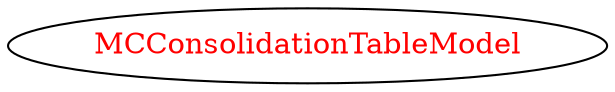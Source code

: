 digraph dependencyGraph {
 concentrate=true;
 ranksep="2.0";
 rankdir="LR"; 
 splines="ortho";
"MCConsolidationTableModel" [fontcolor="red"];
}